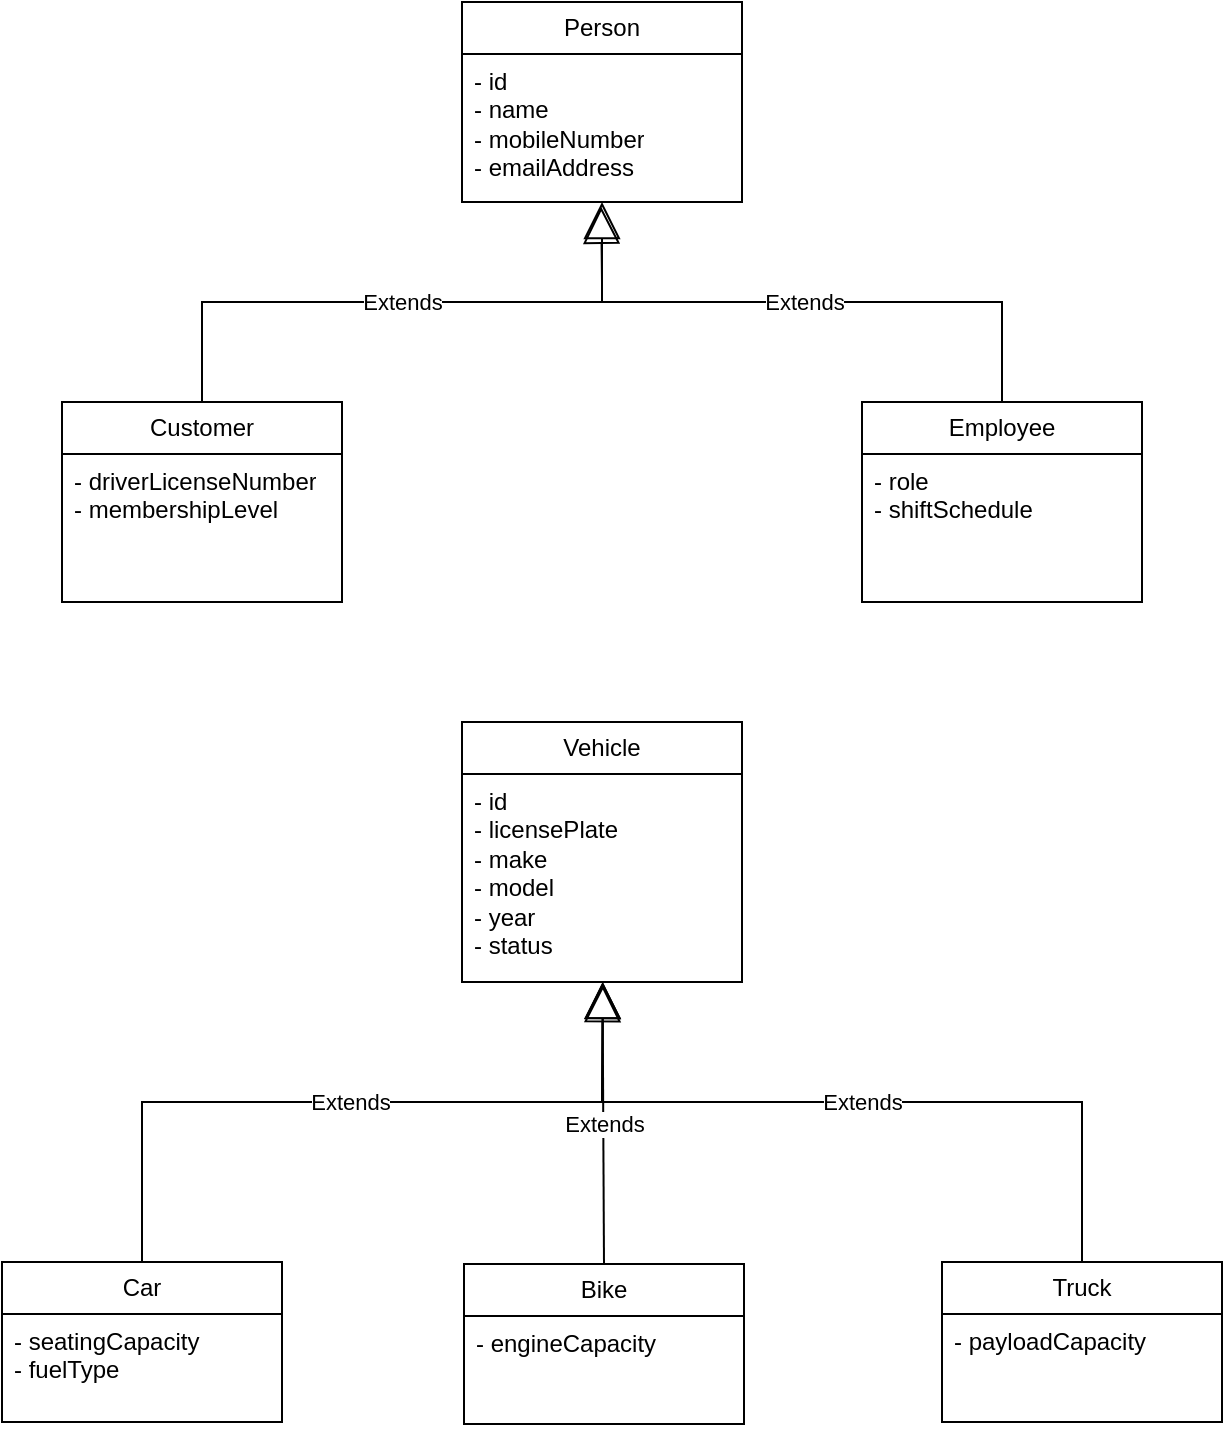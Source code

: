 <mxfile version="24.8.6">
  <diagram name="Page-1" id="0jCN2qsoEcqyrtbGZDy3">
    <mxGraphModel dx="1050" dy="522" grid="1" gridSize="10" guides="1" tooltips="1" connect="1" arrows="1" fold="1" page="1" pageScale="1" pageWidth="850" pageHeight="1100" math="0" shadow="0">
      <root>
        <mxCell id="0" />
        <mxCell id="1" parent="0" />
        <mxCell id="0dNBYL31m8T4KGmALm0_-15" value="Person" style="swimlane;fontStyle=0;childLayout=stackLayout;horizontal=1;startSize=26;fillColor=none;horizontalStack=0;resizeParent=1;resizeParentMax=0;resizeLast=0;collapsible=1;marginBottom=0;whiteSpace=wrap;html=1;" vertex="1" parent="1">
          <mxGeometry x="320" y="200" width="140" height="100" as="geometry" />
        </mxCell>
        <mxCell id="0dNBYL31m8T4KGmALm0_-16" value="&lt;div&gt;- id&lt;/div&gt;&lt;div&gt;- name&lt;/div&gt;&lt;div&gt;- mobileNumber&lt;/div&gt;&lt;div&gt;- emailAddress&lt;/div&gt;" style="text;strokeColor=none;fillColor=none;align=left;verticalAlign=top;spacingLeft=4;spacingRight=4;overflow=hidden;rotatable=0;points=[[0,0.5],[1,0.5]];portConstraint=eastwest;whiteSpace=wrap;html=1;" vertex="1" parent="0dNBYL31m8T4KGmALm0_-15">
          <mxGeometry y="26" width="140" height="74" as="geometry" />
        </mxCell>
        <mxCell id="0dNBYL31m8T4KGmALm0_-19" value="Customer" style="swimlane;fontStyle=0;childLayout=stackLayout;horizontal=1;startSize=26;fillColor=none;horizontalStack=0;resizeParent=1;resizeParentMax=0;resizeLast=0;collapsible=1;marginBottom=0;whiteSpace=wrap;html=1;" vertex="1" parent="1">
          <mxGeometry x="120" y="400" width="140" height="100" as="geometry" />
        </mxCell>
        <mxCell id="0dNBYL31m8T4KGmALm0_-20" value="&lt;div&gt;- driverLicenseNumber&lt;/div&gt;&lt;div&gt;- membershipLevel&lt;/div&gt;&lt;div&gt;&lt;br&gt;&lt;/div&gt;" style="text;strokeColor=none;fillColor=none;align=left;verticalAlign=top;spacingLeft=4;spacingRight=4;overflow=hidden;rotatable=0;points=[[0,0.5],[1,0.5]];portConstraint=eastwest;whiteSpace=wrap;html=1;" vertex="1" parent="0dNBYL31m8T4KGmALm0_-19">
          <mxGeometry y="26" width="140" height="74" as="geometry" />
        </mxCell>
        <mxCell id="0dNBYL31m8T4KGmALm0_-21" value="Employee" style="swimlane;fontStyle=0;childLayout=stackLayout;horizontal=1;startSize=26;fillColor=none;horizontalStack=0;resizeParent=1;resizeParentMax=0;resizeLast=0;collapsible=1;marginBottom=0;whiteSpace=wrap;html=1;" vertex="1" parent="1">
          <mxGeometry x="520" y="400" width="140" height="100" as="geometry" />
        </mxCell>
        <mxCell id="0dNBYL31m8T4KGmALm0_-22" value="&lt;div&gt;- role&lt;/div&gt;&lt;div&gt;- shiftSchedule&lt;/div&gt;&lt;div&gt;&lt;br&gt;&lt;/div&gt;" style="text;strokeColor=none;fillColor=none;align=left;verticalAlign=top;spacingLeft=4;spacingRight=4;overflow=hidden;rotatable=0;points=[[0,0.5],[1,0.5]];portConstraint=eastwest;whiteSpace=wrap;html=1;" vertex="1" parent="0dNBYL31m8T4KGmALm0_-21">
          <mxGeometry y="26" width="140" height="74" as="geometry" />
        </mxCell>
        <mxCell id="0dNBYL31m8T4KGmALm0_-24" value="Extends" style="endArrow=block;endSize=16;endFill=0;html=1;rounded=0;exitX=0.5;exitY=0;exitDx=0;exitDy=0;entryX=0.497;entryY=1.032;entryDx=0;entryDy=0;entryPerimeter=0;" edge="1" parent="1" source="0dNBYL31m8T4KGmALm0_-21" target="0dNBYL31m8T4KGmALm0_-16">
          <mxGeometry width="160" relative="1" as="geometry">
            <mxPoint x="200" y="410" as="sourcePoint" />
            <mxPoint x="390" y="300" as="targetPoint" />
            <Array as="points">
              <mxPoint x="590" y="350" />
              <mxPoint x="390" y="350" />
              <mxPoint x="390" y="340" />
            </Array>
          </mxGeometry>
        </mxCell>
        <mxCell id="0dNBYL31m8T4KGmALm0_-25" value="Extends" style="endArrow=block;endSize=16;endFill=0;html=1;rounded=0;exitX=0.5;exitY=0;exitDx=0;exitDy=0;entryX=0.5;entryY=1;entryDx=0;entryDy=0;" edge="1" parent="1" source="0dNBYL31m8T4KGmALm0_-19" target="0dNBYL31m8T4KGmALm0_-15">
          <mxGeometry width="160" relative="1" as="geometry">
            <mxPoint x="600" y="410" as="sourcePoint" />
            <mxPoint x="390" y="300" as="targetPoint" />
            <Array as="points">
              <mxPoint x="190" y="350" />
              <mxPoint x="390" y="350" />
            </Array>
          </mxGeometry>
        </mxCell>
        <mxCell id="0dNBYL31m8T4KGmALm0_-26" value="Vehicle" style="swimlane;fontStyle=0;childLayout=stackLayout;horizontal=1;startSize=26;fillColor=none;horizontalStack=0;resizeParent=1;resizeParentMax=0;resizeLast=0;collapsible=1;marginBottom=0;whiteSpace=wrap;html=1;" vertex="1" parent="1">
          <mxGeometry x="320" y="560" width="140" height="130" as="geometry" />
        </mxCell>
        <mxCell id="0dNBYL31m8T4KGmALm0_-27" value="- id&lt;div&gt;- licensePlate&lt;/div&gt;&lt;div&gt;- make&lt;/div&gt;&lt;div&gt;- model&lt;/div&gt;&lt;div&gt;- year&lt;/div&gt;&lt;div&gt;- status&lt;/div&gt;" style="text;strokeColor=none;fillColor=none;align=left;verticalAlign=top;spacingLeft=4;spacingRight=4;overflow=hidden;rotatable=0;points=[[0,0.5],[1,0.5]];portConstraint=eastwest;whiteSpace=wrap;html=1;" vertex="1" parent="0dNBYL31m8T4KGmALm0_-26">
          <mxGeometry y="26" width="140" height="104" as="geometry" />
        </mxCell>
        <mxCell id="0dNBYL31m8T4KGmALm0_-30" value="Bike" style="swimlane;fontStyle=0;childLayout=stackLayout;horizontal=1;startSize=26;fillColor=none;horizontalStack=0;resizeParent=1;resizeParentMax=0;resizeLast=0;collapsible=1;marginBottom=0;whiteSpace=wrap;html=1;" vertex="1" parent="1">
          <mxGeometry x="321" y="831" width="140" height="80" as="geometry" />
        </mxCell>
        <mxCell id="0dNBYL31m8T4KGmALm0_-31" value="- engineCapacity&lt;div&gt;&lt;br&gt;&lt;/div&gt;&lt;div&gt;&lt;br&gt;&lt;/div&gt;" style="text;strokeColor=none;fillColor=none;align=left;verticalAlign=top;spacingLeft=4;spacingRight=4;overflow=hidden;rotatable=0;points=[[0,0.5],[1,0.5]];portConstraint=eastwest;whiteSpace=wrap;html=1;" vertex="1" parent="0dNBYL31m8T4KGmALm0_-30">
          <mxGeometry y="26" width="140" height="54" as="geometry" />
        </mxCell>
        <mxCell id="0dNBYL31m8T4KGmALm0_-32" value="Car" style="swimlane;fontStyle=0;childLayout=stackLayout;horizontal=1;startSize=26;fillColor=none;horizontalStack=0;resizeParent=1;resizeParentMax=0;resizeLast=0;collapsible=1;marginBottom=0;whiteSpace=wrap;html=1;" vertex="1" parent="1">
          <mxGeometry x="90" y="830" width="140" height="80" as="geometry" />
        </mxCell>
        <mxCell id="0dNBYL31m8T4KGmALm0_-33" value="- seatingCapacity&lt;div&gt;- fuelType&lt;/div&gt;&lt;div&gt;&lt;br&gt;&lt;/div&gt;" style="text;strokeColor=none;fillColor=none;align=left;verticalAlign=top;spacingLeft=4;spacingRight=4;overflow=hidden;rotatable=0;points=[[0,0.5],[1,0.5]];portConstraint=eastwest;whiteSpace=wrap;html=1;" vertex="1" parent="0dNBYL31m8T4KGmALm0_-32">
          <mxGeometry y="26" width="140" height="54" as="geometry" />
        </mxCell>
        <mxCell id="0dNBYL31m8T4KGmALm0_-34" value="Truck" style="swimlane;fontStyle=0;childLayout=stackLayout;horizontal=1;startSize=26;fillColor=none;horizontalStack=0;resizeParent=1;resizeParentMax=0;resizeLast=0;collapsible=1;marginBottom=0;whiteSpace=wrap;html=1;" vertex="1" parent="1">
          <mxGeometry x="560" y="830" width="140" height="80" as="geometry" />
        </mxCell>
        <mxCell id="0dNBYL31m8T4KGmALm0_-35" value="- payloadCapacity&lt;div&gt;&lt;br&gt;&lt;/div&gt;&lt;div&gt;&lt;br&gt;&lt;/div&gt;" style="text;strokeColor=none;fillColor=none;align=left;verticalAlign=top;spacingLeft=4;spacingRight=4;overflow=hidden;rotatable=0;points=[[0,0.5],[1,0.5]];portConstraint=eastwest;whiteSpace=wrap;html=1;" vertex="1" parent="0dNBYL31m8T4KGmALm0_-34">
          <mxGeometry y="26" width="140" height="54" as="geometry" />
        </mxCell>
        <mxCell id="0dNBYL31m8T4KGmALm0_-37" value="Extends" style="endArrow=block;endSize=16;endFill=0;html=1;rounded=0;entryX=0.503;entryY=1.015;entryDx=0;entryDy=0;entryPerimeter=0;exitX=0.5;exitY=0;exitDx=0;exitDy=0;" edge="1" parent="1" source="0dNBYL31m8T4KGmALm0_-32" target="0dNBYL31m8T4KGmALm0_-27">
          <mxGeometry width="160" relative="1" as="geometry">
            <mxPoint x="340" y="740" as="sourcePoint" />
            <mxPoint x="388" y="690" as="targetPoint" />
            <Array as="points">
              <mxPoint x="160" y="750" />
              <mxPoint x="390" y="750" />
            </Array>
          </mxGeometry>
        </mxCell>
        <mxCell id="0dNBYL31m8T4KGmALm0_-38" value="Extends" style="endArrow=block;endSize=16;endFill=0;html=1;rounded=0;exitX=0.5;exitY=0;exitDx=0;exitDy=0;" edge="1" parent="1" source="0dNBYL31m8T4KGmALm0_-30" target="0dNBYL31m8T4KGmALm0_-27">
          <mxGeometry width="160" relative="1" as="geometry">
            <mxPoint x="170" y="840" as="sourcePoint" />
            <mxPoint x="400" y="702" as="targetPoint" />
            <Array as="points" />
          </mxGeometry>
        </mxCell>
        <mxCell id="0dNBYL31m8T4KGmALm0_-39" value="Extends" style="endArrow=block;endSize=16;endFill=0;html=1;rounded=0;exitX=0.5;exitY=0;exitDx=0;exitDy=0;entryX=0.503;entryY=1;entryDx=0;entryDy=0;entryPerimeter=0;" edge="1" parent="1" source="0dNBYL31m8T4KGmALm0_-34" target="0dNBYL31m8T4KGmALm0_-27">
          <mxGeometry width="160" relative="1" as="geometry">
            <mxPoint x="401" y="841" as="sourcePoint" />
            <mxPoint x="400" y="700" as="targetPoint" />
            <Array as="points">
              <mxPoint x="630" y="750" />
              <mxPoint x="390" y="750" />
            </Array>
          </mxGeometry>
        </mxCell>
      </root>
    </mxGraphModel>
  </diagram>
</mxfile>
